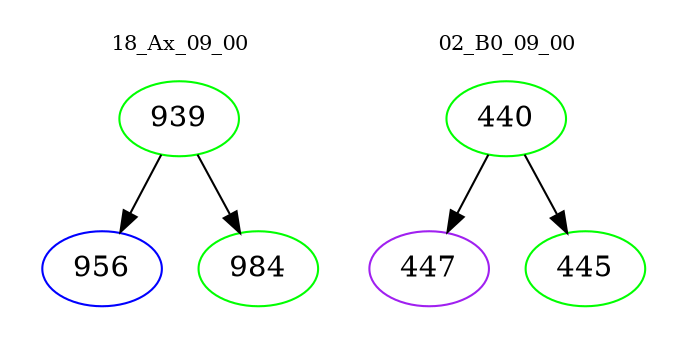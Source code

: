 digraph{
subgraph cluster_0 {
color = white
label = "18_Ax_09_00";
fontsize=10;
T0_939 [label="939", color="green"]
T0_939 -> T0_956 [color="black"]
T0_956 [label="956", color="blue"]
T0_939 -> T0_984 [color="black"]
T0_984 [label="984", color="green"]
}
subgraph cluster_1 {
color = white
label = "02_B0_09_00";
fontsize=10;
T1_440 [label="440", color="green"]
T1_440 -> T1_447 [color="black"]
T1_447 [label="447", color="purple"]
T1_440 -> T1_445 [color="black"]
T1_445 [label="445", color="green"]
}
}
